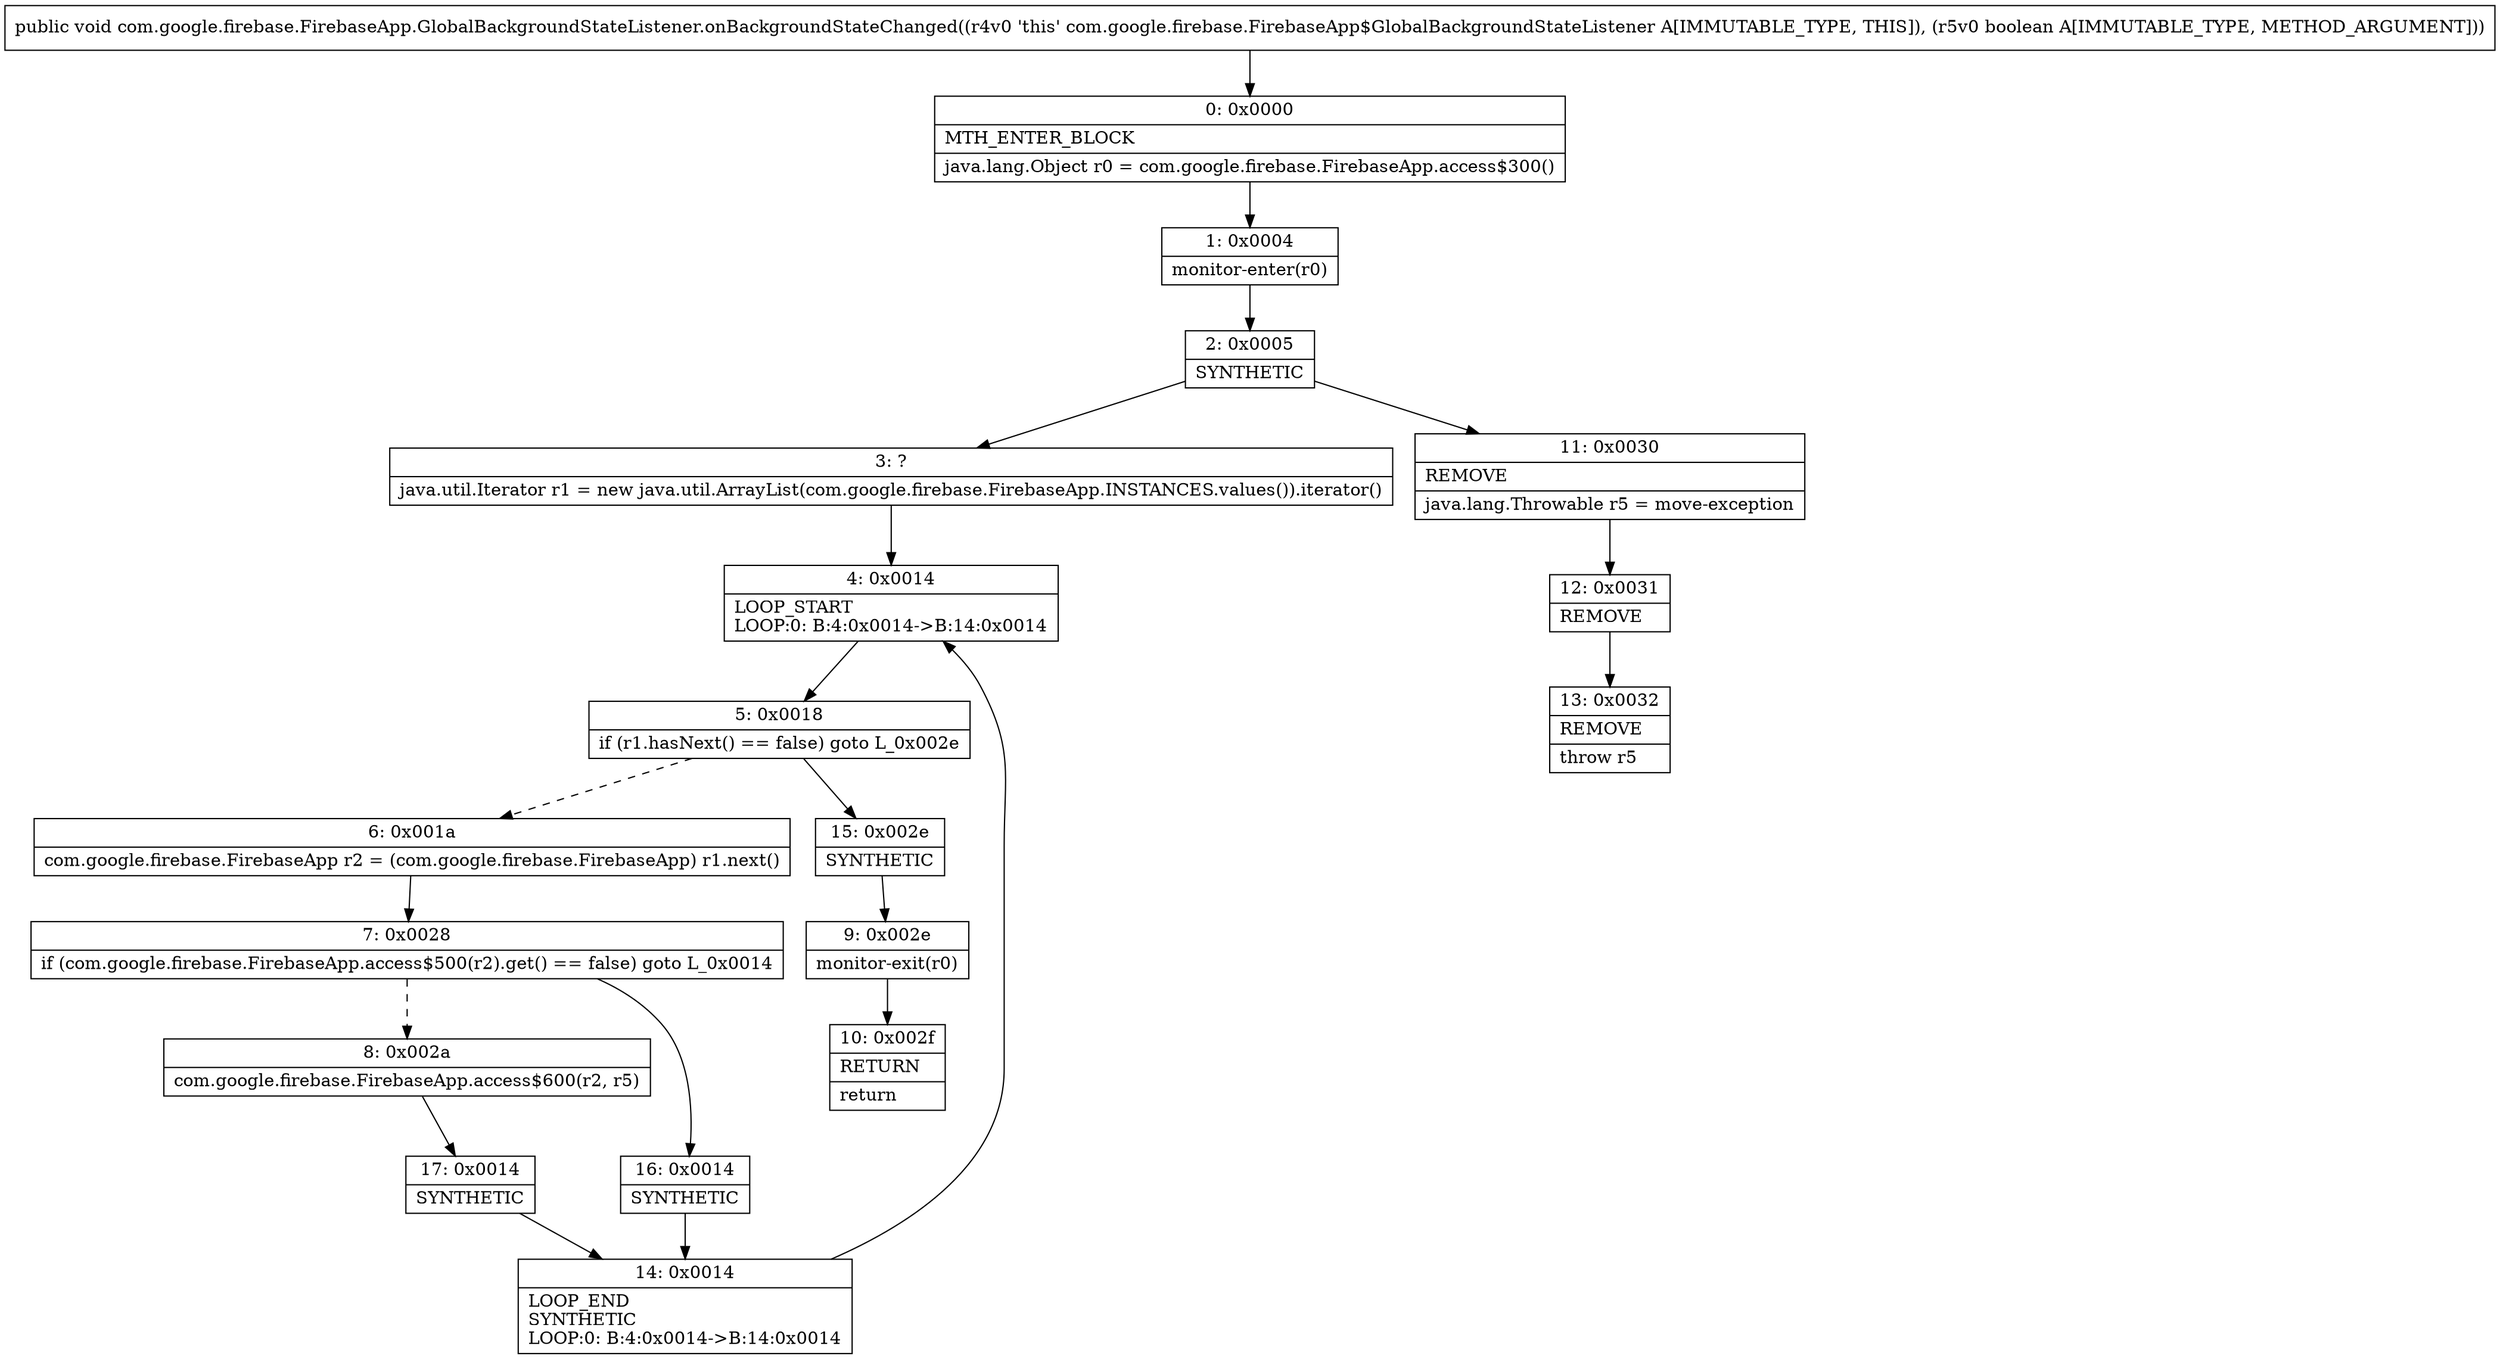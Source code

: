 digraph "CFG forcom.google.firebase.FirebaseApp.GlobalBackgroundStateListener.onBackgroundStateChanged(Z)V" {
Node_0 [shape=record,label="{0\:\ 0x0000|MTH_ENTER_BLOCK\l|java.lang.Object r0 = com.google.firebase.FirebaseApp.access$300()\l}"];
Node_1 [shape=record,label="{1\:\ 0x0004|monitor\-enter(r0)\l}"];
Node_2 [shape=record,label="{2\:\ 0x0005|SYNTHETIC\l}"];
Node_3 [shape=record,label="{3\:\ ?|java.util.Iterator r1 = new java.util.ArrayList(com.google.firebase.FirebaseApp.INSTANCES.values()).iterator()\l}"];
Node_4 [shape=record,label="{4\:\ 0x0014|LOOP_START\lLOOP:0: B:4:0x0014\-\>B:14:0x0014\l}"];
Node_5 [shape=record,label="{5\:\ 0x0018|if (r1.hasNext() == false) goto L_0x002e\l}"];
Node_6 [shape=record,label="{6\:\ 0x001a|com.google.firebase.FirebaseApp r2 = (com.google.firebase.FirebaseApp) r1.next()\l}"];
Node_7 [shape=record,label="{7\:\ 0x0028|if (com.google.firebase.FirebaseApp.access$500(r2).get() == false) goto L_0x0014\l}"];
Node_8 [shape=record,label="{8\:\ 0x002a|com.google.firebase.FirebaseApp.access$600(r2, r5)\l}"];
Node_9 [shape=record,label="{9\:\ 0x002e|monitor\-exit(r0)\l}"];
Node_10 [shape=record,label="{10\:\ 0x002f|RETURN\l|return\l}"];
Node_11 [shape=record,label="{11\:\ 0x0030|REMOVE\l|java.lang.Throwable r5 = move\-exception\l}"];
Node_12 [shape=record,label="{12\:\ 0x0031|REMOVE\l}"];
Node_13 [shape=record,label="{13\:\ 0x0032|REMOVE\l|throw r5\l}"];
Node_14 [shape=record,label="{14\:\ 0x0014|LOOP_END\lSYNTHETIC\lLOOP:0: B:4:0x0014\-\>B:14:0x0014\l}"];
Node_15 [shape=record,label="{15\:\ 0x002e|SYNTHETIC\l}"];
Node_16 [shape=record,label="{16\:\ 0x0014|SYNTHETIC\l}"];
Node_17 [shape=record,label="{17\:\ 0x0014|SYNTHETIC\l}"];
MethodNode[shape=record,label="{public void com.google.firebase.FirebaseApp.GlobalBackgroundStateListener.onBackgroundStateChanged((r4v0 'this' com.google.firebase.FirebaseApp$GlobalBackgroundStateListener A[IMMUTABLE_TYPE, THIS]), (r5v0 boolean A[IMMUTABLE_TYPE, METHOD_ARGUMENT])) }"];
MethodNode -> Node_0;
Node_0 -> Node_1;
Node_1 -> Node_2;
Node_2 -> Node_3;
Node_2 -> Node_11;
Node_3 -> Node_4;
Node_4 -> Node_5;
Node_5 -> Node_6[style=dashed];
Node_5 -> Node_15;
Node_6 -> Node_7;
Node_7 -> Node_8[style=dashed];
Node_7 -> Node_16;
Node_8 -> Node_17;
Node_9 -> Node_10;
Node_11 -> Node_12;
Node_12 -> Node_13;
Node_14 -> Node_4;
Node_15 -> Node_9;
Node_16 -> Node_14;
Node_17 -> Node_14;
}

